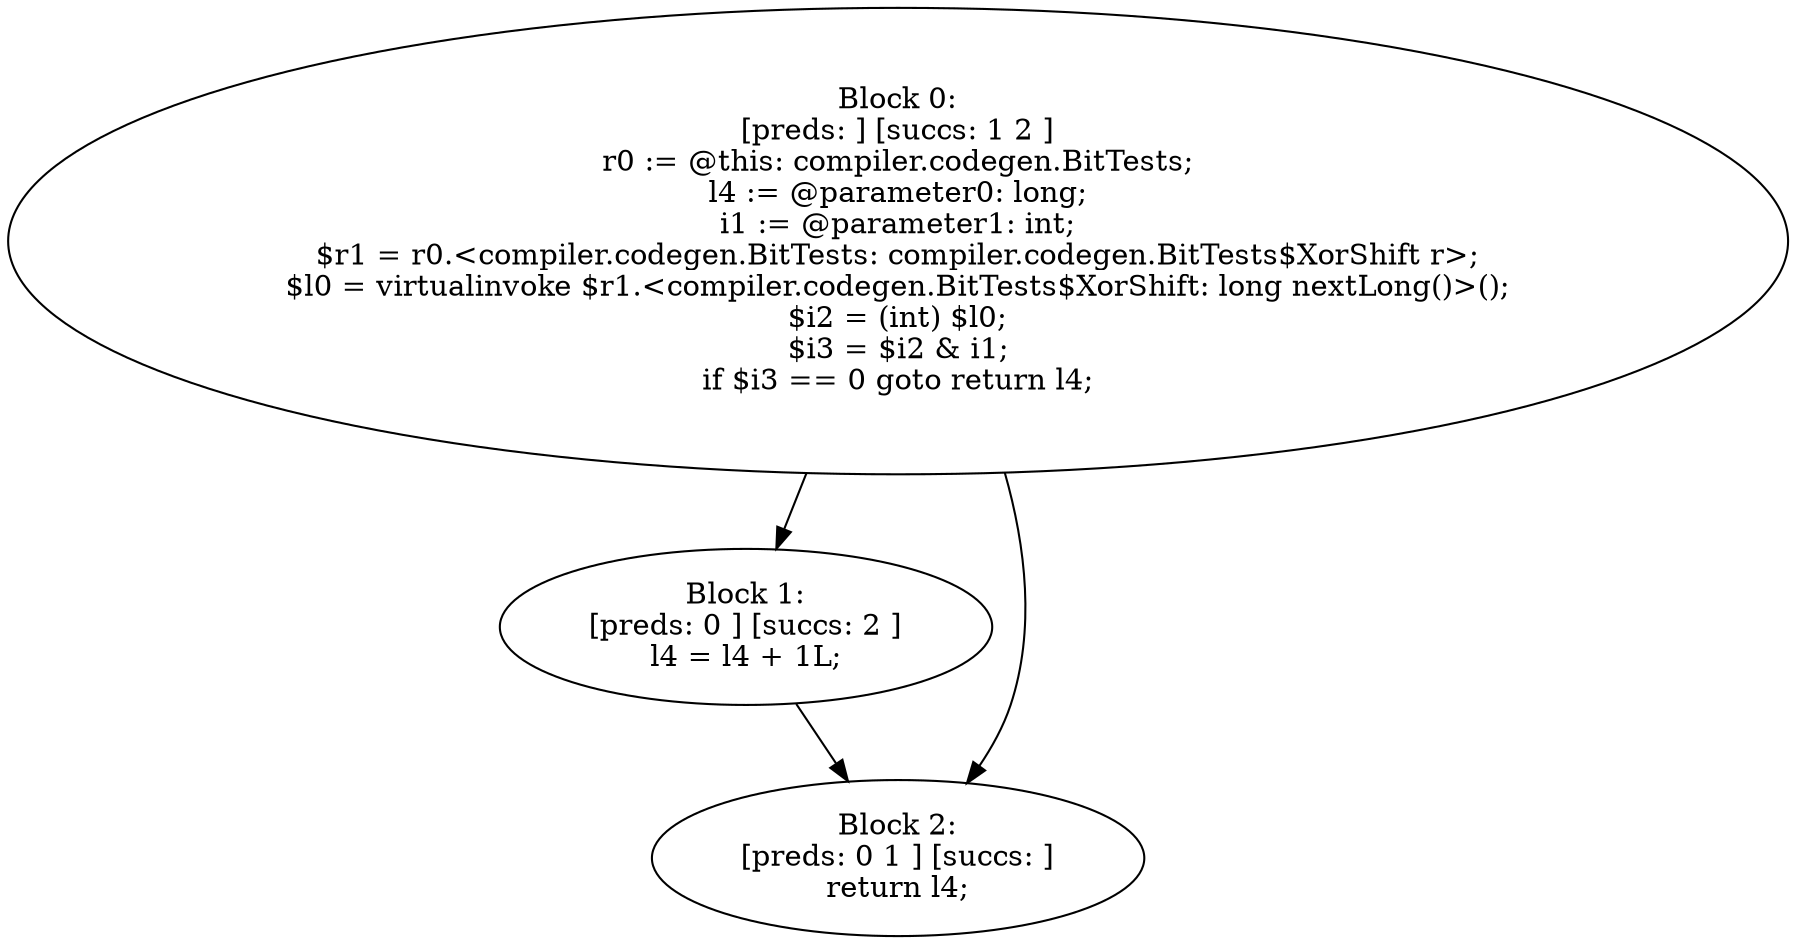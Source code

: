 digraph "unitGraph" {
    "Block 0:
[preds: ] [succs: 1 2 ]
r0 := @this: compiler.codegen.BitTests;
l4 := @parameter0: long;
i1 := @parameter1: int;
$r1 = r0.<compiler.codegen.BitTests: compiler.codegen.BitTests$XorShift r>;
$l0 = virtualinvoke $r1.<compiler.codegen.BitTests$XorShift: long nextLong()>();
$i2 = (int) $l0;
$i3 = $i2 & i1;
if $i3 == 0 goto return l4;
"
    "Block 1:
[preds: 0 ] [succs: 2 ]
l4 = l4 + 1L;
"
    "Block 2:
[preds: 0 1 ] [succs: ]
return l4;
"
    "Block 0:
[preds: ] [succs: 1 2 ]
r0 := @this: compiler.codegen.BitTests;
l4 := @parameter0: long;
i1 := @parameter1: int;
$r1 = r0.<compiler.codegen.BitTests: compiler.codegen.BitTests$XorShift r>;
$l0 = virtualinvoke $r1.<compiler.codegen.BitTests$XorShift: long nextLong()>();
$i2 = (int) $l0;
$i3 = $i2 & i1;
if $i3 == 0 goto return l4;
"->"Block 1:
[preds: 0 ] [succs: 2 ]
l4 = l4 + 1L;
";
    "Block 0:
[preds: ] [succs: 1 2 ]
r0 := @this: compiler.codegen.BitTests;
l4 := @parameter0: long;
i1 := @parameter1: int;
$r1 = r0.<compiler.codegen.BitTests: compiler.codegen.BitTests$XorShift r>;
$l0 = virtualinvoke $r1.<compiler.codegen.BitTests$XorShift: long nextLong()>();
$i2 = (int) $l0;
$i3 = $i2 & i1;
if $i3 == 0 goto return l4;
"->"Block 2:
[preds: 0 1 ] [succs: ]
return l4;
";
    "Block 1:
[preds: 0 ] [succs: 2 ]
l4 = l4 + 1L;
"->"Block 2:
[preds: 0 1 ] [succs: ]
return l4;
";
}
